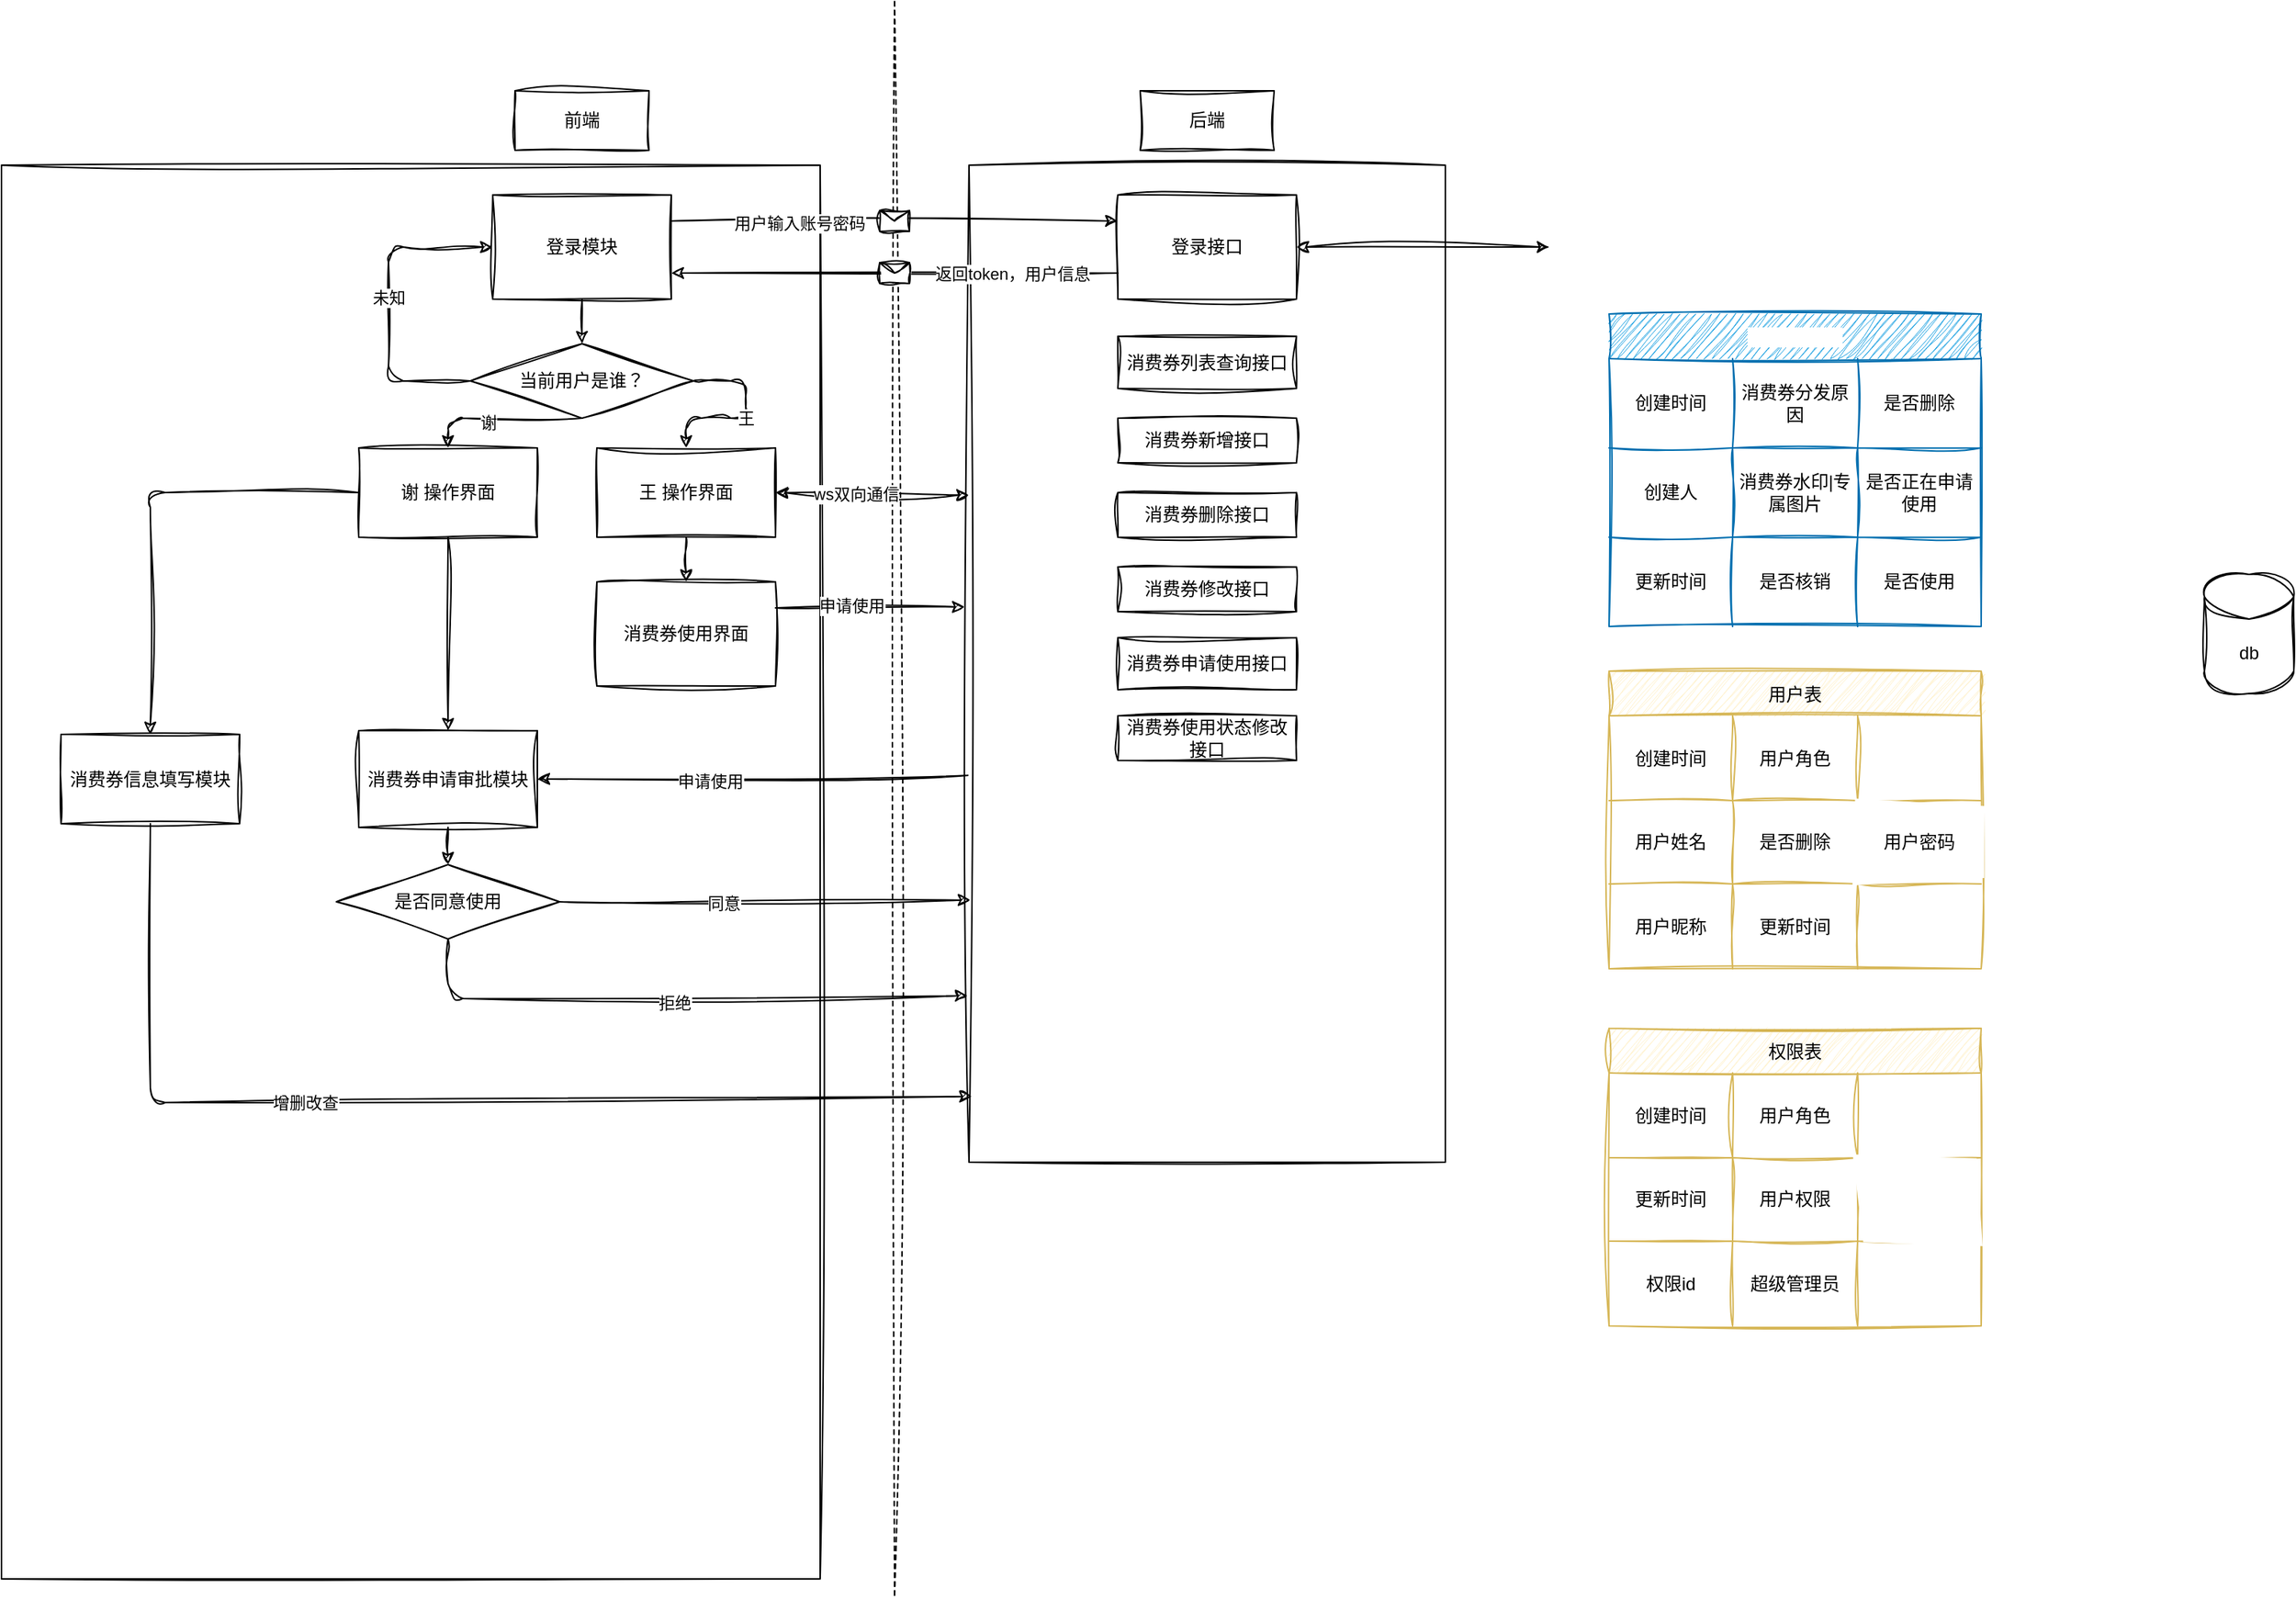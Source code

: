 <mxfile>
    <diagram id="ZkHXTnjfa1Js3nJ25FPp" name="第 1 页">
        <mxGraphModel dx="1744" dy="1104" grid="1" gridSize="10" guides="1" tooltips="1" connect="1" arrows="1" fold="1" page="1" pageScale="1" pageWidth="827" pageHeight="1169" background="none" math="0" shadow="0">
            <root>
                <mxCell id="0"/>
                <mxCell id="1" parent="0"/>
                <mxCell id="2" value="前端" style="rounded=0;whiteSpace=wrap;html=1;sketch=1;curveFitting=1;jiggle=2;" parent="1" vertex="1">
                    <mxGeometry x="135" y="60" width="90" height="40" as="geometry"/>
                </mxCell>
                <mxCell id="3" value="后端" style="rounded=0;whiteSpace=wrap;html=1;sketch=1;curveFitting=1;jiggle=2;" parent="1" vertex="1">
                    <mxGeometry x="555" y="60" width="90" height="40" as="geometry"/>
                </mxCell>
                <mxCell id="4" value="" style="endArrow=none;dashed=1;html=1;sketch=1;curveFitting=1;jiggle=2;" parent="1" edge="1">
                    <mxGeometry width="50" height="50" relative="1" as="geometry">
                        <mxPoint x="390" y="1071" as="sourcePoint"/>
                        <mxPoint x="390" as="targetPoint"/>
                    </mxGeometry>
                </mxCell>
                <mxCell id="5" value="db" style="shape=cylinder3;whiteSpace=wrap;html=1;boundedLbl=1;backgroundOutline=1;size=15;sketch=1;curveFitting=1;jiggle=2;" parent="1" vertex="1">
                    <mxGeometry x="1270" y="385" width="60" height="80" as="geometry"/>
                </mxCell>
                <mxCell id="6" value="" style="rounded=0;whiteSpace=wrap;html=1;sketch=1;curveFitting=1;jiggle=2;" parent="1" vertex="1">
                    <mxGeometry x="-210" y="110" width="550" height="950" as="geometry"/>
                </mxCell>
                <mxCell id="80" style="edgeStyle=none;html=1;entryX=1;entryY=0.5;entryDx=0;entryDy=0;exitX=0;exitY=0.612;exitDx=0;exitDy=0;exitPerimeter=0;sketch=1;curveFitting=1;jiggle=2;" parent="1" source="7" target="37" edge="1">
                    <mxGeometry relative="1" as="geometry">
                        <mxPoint x="440" y="473" as="sourcePoint"/>
                    </mxGeometry>
                </mxCell>
                <mxCell id="81" value="申请使用" style="edgeLabel;html=1;align=center;verticalAlign=middle;resizable=0;points=[];sketch=1;curveFitting=1;jiggle=2;" parent="80" vertex="1" connectable="0">
                    <mxGeometry x="0.2" y="2" relative="1" as="geometry">
                        <mxPoint as="offset"/>
                    </mxGeometry>
                </mxCell>
                <mxCell id="7" value="" style="rounded=0;whiteSpace=wrap;html=1;sketch=1;curveFitting=1;jiggle=2;" parent="1" vertex="1">
                    <mxGeometry x="440" y="110" width="320" height="670" as="geometry"/>
                </mxCell>
                <mxCell id="9" value="登录接口" style="rounded=0;whiteSpace=wrap;html=1;sketch=1;curveFitting=1;jiggle=2;" parent="1" vertex="1">
                    <mxGeometry x="540" y="130" width="120" height="70" as="geometry"/>
                </mxCell>
                <mxCell id="18" value="" style="edgeStyle=none;html=1;sketch=1;curveFitting=1;jiggle=2;" parent="1" source="10" target="17" edge="1">
                    <mxGeometry relative="1" as="geometry"/>
                </mxCell>
                <mxCell id="10" value="登录模块" style="rounded=0;whiteSpace=wrap;html=1;sketch=1;curveFitting=1;jiggle=2;" parent="1" vertex="1">
                    <mxGeometry x="120" y="130" width="120" height="70" as="geometry"/>
                </mxCell>
                <mxCell id="29" style="edgeStyle=none;html=1;exitX=0;exitY=0.5;exitDx=0;exitDy=0;entryX=0;entryY=0.5;entryDx=0;entryDy=0;sketch=1;curveFitting=1;jiggle=2;" parent="1" source="17" target="10" edge="1">
                    <mxGeometry relative="1" as="geometry">
                        <Array as="points">
                            <mxPoint x="50" y="255"/>
                            <mxPoint x="50" y="165"/>
                        </Array>
                    </mxGeometry>
                </mxCell>
                <mxCell id="34" value="未知" style="edgeLabel;html=1;align=center;verticalAlign=middle;resizable=0;points=[];sketch=1;curveFitting=1;jiggle=2;" parent="29" vertex="1" connectable="0">
                    <mxGeometry x="0.033" relative="1" as="geometry">
                        <mxPoint as="offset"/>
                    </mxGeometry>
                </mxCell>
                <mxCell id="32" style="edgeStyle=none;html=1;exitX=0.5;exitY=1;exitDx=0;exitDy=0;entryX=0.5;entryY=0;entryDx=0;entryDy=0;sketch=1;curveFitting=1;jiggle=2;" parent="1" source="17" target="30" edge="1">
                    <mxGeometry relative="1" as="geometry">
                        <Array as="points">
                            <mxPoint x="90" y="280"/>
                        </Array>
                    </mxGeometry>
                </mxCell>
                <mxCell id="36" value="谢" style="edgeLabel;html=1;align=center;verticalAlign=middle;resizable=0;points=[];sketch=1;curveFitting=1;jiggle=2;" parent="32" vertex="1" connectable="0">
                    <mxGeometry x="0.145" y="3" relative="1" as="geometry">
                        <mxPoint as="offset"/>
                    </mxGeometry>
                </mxCell>
                <mxCell id="35" value="王" style="edgeStyle=none;html=1;exitX=1;exitY=0.5;exitDx=0;exitDy=0;entryX=0.5;entryY=0;entryDx=0;entryDy=0;sketch=1;curveFitting=1;jiggle=2;" parent="1" source="17" target="31" edge="1">
                    <mxGeometry relative="1" as="geometry">
                        <Array as="points">
                            <mxPoint x="290" y="255"/>
                            <mxPoint x="290" y="280"/>
                            <mxPoint x="250" y="280"/>
                        </Array>
                    </mxGeometry>
                </mxCell>
                <mxCell id="17" value="当前用户是谁？" style="rhombus;whiteSpace=wrap;html=1;sketch=1;curveFitting=1;jiggle=2;" parent="1" vertex="1">
                    <mxGeometry x="105" y="230" width="150" height="50" as="geometry"/>
                </mxCell>
                <mxCell id="23" value="" style="endArrow=classic;html=1;exitX=1;exitY=0.25;exitDx=0;exitDy=0;entryX=0;entryY=0.25;entryDx=0;entryDy=0;sketch=1;curveFitting=1;jiggle=2;" parent="1" source="10" target="9" edge="1">
                    <mxGeometry relative="1" as="geometry">
                        <mxPoint x="360" y="380" as="sourcePoint"/>
                        <mxPoint x="460" y="380" as="targetPoint"/>
                    </mxGeometry>
                </mxCell>
                <mxCell id="24" value="" style="shape=message;html=1;outlineConnect=0;sketch=1;curveFitting=1;jiggle=2;" parent="23" vertex="1">
                    <mxGeometry width="20" height="14" relative="1" as="geometry">
                        <mxPoint x="-10" y="-7" as="offset"/>
                    </mxGeometry>
                </mxCell>
                <mxCell id="25" value="用户输入账号密码" style="edgeLabel;html=1;align=center;verticalAlign=middle;resizable=0;points=[];sketch=1;curveFitting=1;jiggle=2;" parent="23" vertex="1" connectable="0">
                    <mxGeometry x="-0.427" relative="1" as="geometry">
                        <mxPoint y="1" as="offset"/>
                    </mxGeometry>
                </mxCell>
                <mxCell id="26" value="" style="endArrow=classic;html=1;exitX=0;exitY=0.75;exitDx=0;exitDy=0;entryX=1;entryY=0.75;entryDx=0;entryDy=0;sketch=1;curveFitting=1;jiggle=2;" parent="1" source="9" target="10" edge="1">
                    <mxGeometry relative="1" as="geometry">
                        <mxPoint x="360" y="380" as="sourcePoint"/>
                        <mxPoint x="460" y="380" as="targetPoint"/>
                    </mxGeometry>
                </mxCell>
                <mxCell id="27" value="" style="shape=message;html=1;outlineConnect=0;sketch=1;curveFitting=1;jiggle=2;" parent="26" vertex="1">
                    <mxGeometry width="20" height="14" relative="1" as="geometry">
                        <mxPoint x="-10" y="-7" as="offset"/>
                    </mxGeometry>
                </mxCell>
                <mxCell id="28" value="返回token，用户信息" style="edgeLabel;html=1;align=center;verticalAlign=middle;resizable=0;points=[];sketch=1;curveFitting=1;jiggle=2;" parent="26" vertex="1" connectable="0">
                    <mxGeometry x="-0.527" relative="1" as="geometry">
                        <mxPoint as="offset"/>
                    </mxGeometry>
                </mxCell>
                <mxCell id="38" style="edgeStyle=none;html=1;exitX=0.5;exitY=1;exitDx=0;exitDy=0;entryX=0.5;entryY=0;entryDx=0;entryDy=0;sketch=1;curveFitting=1;jiggle=2;" parent="1" source="30" target="37" edge="1">
                    <mxGeometry relative="1" as="geometry"/>
                </mxCell>
                <mxCell id="93" style="edgeStyle=none;html=1;exitX=0;exitY=0.5;exitDx=0;exitDy=0;entryX=0.5;entryY=0;entryDx=0;entryDy=0;sketch=1;curveFitting=1;jiggle=2;" parent="1" source="30" target="92" edge="1">
                    <mxGeometry relative="1" as="geometry">
                        <Array as="points">
                            <mxPoint x="-110" y="330"/>
                        </Array>
                    </mxGeometry>
                </mxCell>
                <mxCell id="30" value="谢 操作界面" style="rounded=0;whiteSpace=wrap;html=1;sketch=1;curveFitting=1;jiggle=2;" parent="1" vertex="1">
                    <mxGeometry x="30" y="300" width="120" height="60" as="geometry"/>
                </mxCell>
                <mxCell id="45" style="edgeStyle=none;html=1;exitX=0.5;exitY=1;exitDx=0;exitDy=0;entryX=0.5;entryY=0;entryDx=0;entryDy=0;sketch=1;curveFitting=1;jiggle=2;" parent="1" source="31" target="44" edge="1">
                    <mxGeometry relative="1" as="geometry"/>
                </mxCell>
                <mxCell id="31" value="王 操作界面" style="rounded=0;whiteSpace=wrap;html=1;sketch=1;curveFitting=1;jiggle=2;" parent="1" vertex="1">
                    <mxGeometry x="190" y="300" width="120" height="60" as="geometry"/>
                </mxCell>
                <mxCell id="85" value="" style="edgeStyle=none;html=1;sketch=1;curveFitting=1;jiggle=2;" parent="1" source="37" edge="1">
                    <mxGeometry relative="1" as="geometry">
                        <mxPoint x="90" y="580" as="targetPoint"/>
                    </mxGeometry>
                </mxCell>
                <mxCell id="37" value="消费券申请审批模块" style="rounded=0;whiteSpace=wrap;html=1;sketch=1;curveFitting=1;jiggle=2;" parent="1" vertex="1">
                    <mxGeometry x="30" y="490" width="120" height="65" as="geometry"/>
                </mxCell>
                <mxCell id="39" value="消费券新增接口&lt;span style=&quot;color: rgba(0, 0, 0, 0); font-family: monospace; font-size: 0px; text-align: start;&quot;&gt;%3CmxGraphModel%3E%3Croot%3E%3CmxCell%20id%3D%220%22%2F%3E%3CmxCell%20id%3D%221%22%20parent%3D%220%22%2F%3E%3CmxCell%20id%3D%222%22%20value%3D%22%E5%BD%93%E5%89%8D%E7%94%A8%E6%88%B7%E6%98%AF%E8%B0%81%EF%BC%9F%22%20style%3D%22rhombus%3BwhiteSpace%3Dwrap%3Bhtml%3D1%3B%22%20vertex%3D%221%22%20parent%3D%221%22%3E%3CmxGeometry%20x%3D%22105%22%20y%3D%22230%22%20width%3D%22150%22%20height%3D%2250%22%20as%3D%22geometry%22%2F%3E%3C%2FmxCell%3E%3C%2Froot%3E%3C%2FmxGraphModel%3E&lt;/span&gt;" style="rounded=0;whiteSpace=wrap;html=1;sketch=1;curveFitting=1;jiggle=2;" parent="1" vertex="1">
                    <mxGeometry x="540" y="280" width="120" height="30" as="geometry"/>
                </mxCell>
                <mxCell id="43" value="" style="endArrow=classic;startArrow=classic;html=1;exitX=1;exitY=0.5;exitDx=0;exitDy=0;sketch=1;curveFitting=1;jiggle=2;" parent="1" source="9" edge="1">
                    <mxGeometry width="50" height="50" relative="1" as="geometry">
                        <mxPoint x="730" y="180" as="sourcePoint"/>
                        <mxPoint x="830" y="165" as="targetPoint"/>
                    </mxGeometry>
                </mxCell>
                <mxCell id="78" style="edgeStyle=none;html=1;exitX=1;exitY=0.25;exitDx=0;exitDy=0;entryX=-0.009;entryY=0.443;entryDx=0;entryDy=0;entryPerimeter=0;sketch=1;curveFitting=1;jiggle=2;" parent="1" source="44" target="7" edge="1">
                    <mxGeometry relative="1" as="geometry"/>
                </mxCell>
                <mxCell id="79" value="申请使用" style="edgeLabel;html=1;align=center;verticalAlign=middle;resizable=0;points=[];sketch=1;curveFitting=1;jiggle=2;" parent="78" vertex="1" connectable="0">
                    <mxGeometry x="-0.198" y="1" relative="1" as="geometry">
                        <mxPoint as="offset"/>
                    </mxGeometry>
                </mxCell>
                <mxCell id="44" value="消费券使用界面" style="rounded=0;whiteSpace=wrap;html=1;sketch=1;curveFitting=1;jiggle=2;" parent="1" vertex="1">
                    <mxGeometry x="190" y="390" width="120" height="70" as="geometry"/>
                </mxCell>
                <mxCell id="46" value="消费券列表查询接口" style="rounded=0;whiteSpace=wrap;html=1;sketch=1;curveFitting=1;jiggle=2;" parent="1" vertex="1">
                    <mxGeometry x="540" y="225" width="120" height="35" as="geometry"/>
                </mxCell>
                <mxCell id="49" value="消费券list表" style="shape=table;startSize=30;container=1;collapsible=0;childLayout=tableLayout;fontStyle=0;align=center;labelPadding=0;sketch=1;curveFitting=1;jiggle=2;labelBackgroundColor=default;fillColor=#1ba1e2;fontColor=#ffffff;strokeColor=#006EAF;" parent="1" vertex="1">
                    <mxGeometry x="870" y="210" width="250" height="210" as="geometry"/>
                </mxCell>
                <mxCell id="50" value="" style="shape=tableRow;horizontal=0;startSize=0;swimlaneHead=0;swimlaneBody=0;top=0;left=0;bottom=0;right=0;collapsible=0;dropTarget=0;fillColor=none;points=[[0,0.5],[1,0.5]];portConstraint=eastwest;sketch=1;curveFitting=1;jiggle=2;fontStyle=0;align=center;" parent="49" vertex="1">
                    <mxGeometry y="30" width="250" height="60" as="geometry"/>
                </mxCell>
                <mxCell id="51" value="创建时间" style="shape=partialRectangle;html=1;whiteSpace=wrap;connectable=0;fillColor=none;top=0;left=0;bottom=0;right=0;overflow=hidden;sketch=1;curveFitting=1;jiggle=2;fontStyle=0;align=center;" parent="50" vertex="1">
                    <mxGeometry width="83" height="60" as="geometry">
                        <mxRectangle width="83" height="60" as="alternateBounds"/>
                    </mxGeometry>
                </mxCell>
                <mxCell id="52" value="消费券分发原因" style="shape=partialRectangle;html=1;whiteSpace=wrap;connectable=0;fillColor=none;top=0;left=0;bottom=0;right=0;overflow=hidden;sketch=1;curveFitting=1;jiggle=2;fontStyle=0;align=center;" parent="50" vertex="1">
                    <mxGeometry x="83" width="84" height="60" as="geometry">
                        <mxRectangle width="84" height="60" as="alternateBounds"/>
                    </mxGeometry>
                </mxCell>
                <mxCell id="53" value="是否删除" style="shape=partialRectangle;html=1;whiteSpace=wrap;connectable=0;fillColor=none;top=0;left=0;bottom=0;right=0;overflow=hidden;sketch=1;curveFitting=1;jiggle=2;fontStyle=0;align=center;" parent="50" vertex="1">
                    <mxGeometry x="167" width="83" height="60" as="geometry">
                        <mxRectangle width="83" height="60" as="alternateBounds"/>
                    </mxGeometry>
                </mxCell>
                <mxCell id="54" value="" style="shape=tableRow;horizontal=0;startSize=0;swimlaneHead=0;swimlaneBody=0;top=0;left=0;bottom=0;right=0;collapsible=0;dropTarget=0;fillColor=none;points=[[0,0.5],[1,0.5]];portConstraint=eastwest;sketch=1;curveFitting=1;jiggle=2;fontStyle=0;align=center;" parent="49" vertex="1">
                    <mxGeometry y="90" width="250" height="60" as="geometry"/>
                </mxCell>
                <mxCell id="55" value="创建人" style="shape=partialRectangle;html=1;whiteSpace=wrap;connectable=0;fillColor=none;top=0;left=0;bottom=0;right=0;overflow=hidden;sketch=1;curveFitting=1;jiggle=2;fontStyle=0;align=center;" parent="54" vertex="1">
                    <mxGeometry width="83" height="60" as="geometry">
                        <mxRectangle width="83" height="60" as="alternateBounds"/>
                    </mxGeometry>
                </mxCell>
                <mxCell id="56" value="消费券水印|专属图片" style="shape=partialRectangle;html=1;whiteSpace=wrap;connectable=0;fillColor=none;top=0;left=0;bottom=0;right=0;overflow=hidden;sketch=1;curveFitting=1;jiggle=2;fontStyle=0;align=center;" parent="54" vertex="1">
                    <mxGeometry x="83" width="84" height="60" as="geometry">
                        <mxRectangle width="84" height="60" as="alternateBounds"/>
                    </mxGeometry>
                </mxCell>
                <mxCell id="57" value="是否正在申请使用" style="shape=partialRectangle;html=1;whiteSpace=wrap;connectable=0;fillColor=none;top=0;left=0;bottom=0;right=0;overflow=hidden;sketch=1;curveFitting=1;jiggle=2;fontStyle=0;align=center;" parent="54" vertex="1">
                    <mxGeometry x="167" width="83" height="60" as="geometry">
                        <mxRectangle width="83" height="60" as="alternateBounds"/>
                    </mxGeometry>
                </mxCell>
                <mxCell id="58" value="" style="shape=tableRow;horizontal=0;startSize=0;swimlaneHead=0;swimlaneBody=0;top=0;left=0;bottom=0;right=0;collapsible=0;dropTarget=0;fillColor=none;points=[[0,0.5],[1,0.5]];portConstraint=eastwest;sketch=1;curveFitting=1;jiggle=2;fontStyle=0;align=center;" parent="49" vertex="1">
                    <mxGeometry y="150" width="250" height="60" as="geometry"/>
                </mxCell>
                <mxCell id="59" value="更新时间" style="shape=partialRectangle;html=1;whiteSpace=wrap;connectable=0;fillColor=none;top=0;left=0;bottom=0;right=0;overflow=hidden;sketch=1;curveFitting=1;jiggle=2;fontStyle=0;align=center;" parent="58" vertex="1">
                    <mxGeometry width="83" height="60" as="geometry">
                        <mxRectangle width="83" height="60" as="alternateBounds"/>
                    </mxGeometry>
                </mxCell>
                <mxCell id="60" value="是否核销" style="shape=partialRectangle;html=1;whiteSpace=wrap;connectable=0;fillColor=none;top=0;left=0;bottom=0;right=0;overflow=hidden;sketch=1;curveFitting=1;jiggle=2;fontStyle=0;align=center;" parent="58" vertex="1">
                    <mxGeometry x="83" width="84" height="60" as="geometry">
                        <mxRectangle width="84" height="60" as="alternateBounds"/>
                    </mxGeometry>
                </mxCell>
                <mxCell id="61" value="是否使用" style="shape=partialRectangle;html=1;whiteSpace=wrap;connectable=0;fillColor=none;top=0;left=0;bottom=0;right=0;overflow=hidden;sketch=1;curveFitting=1;jiggle=2;fontStyle=0;align=center;" parent="58" vertex="1">
                    <mxGeometry x="167" width="83" height="60" as="geometry">
                        <mxRectangle width="83" height="60" as="alternateBounds"/>
                    </mxGeometry>
                </mxCell>
                <mxCell id="62" value="用户表" style="shape=table;startSize=30;container=1;collapsible=0;childLayout=tableLayout;fontStyle=0;align=center;sketch=1;curveFitting=1;jiggle=2;fillColor=#fff2cc;strokeColor=#d6b656;" parent="1" vertex="1">
                    <mxGeometry x="870" y="450" width="250" height="200" as="geometry"/>
                </mxCell>
                <mxCell id="63" value="" style="shape=tableRow;horizontal=0;startSize=0;swimlaneHead=0;swimlaneBody=0;top=0;left=0;bottom=0;right=0;collapsible=0;dropTarget=0;fillColor=none;points=[[0,0.5],[1,0.5]];portConstraint=eastwest;sketch=1;curveFitting=1;jiggle=2;fontStyle=0;align=center;" parent="62" vertex="1">
                    <mxGeometry y="30" width="250" height="57" as="geometry"/>
                </mxCell>
                <mxCell id="64" value="创建时间" style="shape=partialRectangle;html=1;whiteSpace=wrap;connectable=0;fillColor=none;top=0;left=0;bottom=0;right=0;overflow=hidden;sketch=1;curveFitting=1;jiggle=2;fontStyle=0;align=center;" parent="63" vertex="1">
                    <mxGeometry width="83" height="57" as="geometry">
                        <mxRectangle width="83" height="57" as="alternateBounds"/>
                    </mxGeometry>
                </mxCell>
                <mxCell id="65" value="用户角色" style="shape=partialRectangle;html=1;whiteSpace=wrap;connectable=0;fillColor=none;top=0;left=0;bottom=0;right=0;overflow=hidden;sketch=1;curveFitting=1;jiggle=2;fontStyle=0;align=center;" parent="63" vertex="1">
                    <mxGeometry x="83" width="84" height="57" as="geometry">
                        <mxRectangle width="84" height="57" as="alternateBounds"/>
                    </mxGeometry>
                </mxCell>
                <mxCell id="66" value="" style="shape=partialRectangle;html=1;whiteSpace=wrap;connectable=0;fillColor=none;top=0;left=0;bottom=0;right=0;overflow=hidden;sketch=1;curveFitting=1;jiggle=2;fontStyle=0;align=center;" parent="63" vertex="1">
                    <mxGeometry x="167" width="83" height="57" as="geometry">
                        <mxRectangle width="83" height="57" as="alternateBounds"/>
                    </mxGeometry>
                </mxCell>
                <mxCell id="67" value="" style="shape=tableRow;horizontal=0;startSize=0;swimlaneHead=0;swimlaneBody=0;top=0;left=0;bottom=0;right=0;collapsible=0;dropTarget=0;fillColor=none;points=[[0,0.5],[1,0.5]];portConstraint=eastwest;sketch=1;curveFitting=1;jiggle=2;fontStyle=0;align=center;" parent="62" vertex="1">
                    <mxGeometry y="87" width="250" height="56" as="geometry"/>
                </mxCell>
                <mxCell id="68" value="用户姓名" style="shape=partialRectangle;html=1;whiteSpace=wrap;connectable=0;fillColor=none;top=0;left=0;bottom=0;right=0;overflow=hidden;sketch=1;curveFitting=1;jiggle=2;fontStyle=0;align=center;" parent="67" vertex="1">
                    <mxGeometry width="83" height="56" as="geometry">
                        <mxRectangle width="83" height="56" as="alternateBounds"/>
                    </mxGeometry>
                </mxCell>
                <mxCell id="69" value="是否删除" style="shape=partialRectangle;html=1;whiteSpace=wrap;connectable=0;fillColor=none;top=0;left=0;bottom=0;right=0;overflow=hidden;sketch=1;curveFitting=1;jiggle=2;fontStyle=0;align=center;" parent="67" vertex="1">
                    <mxGeometry x="83" width="84" height="56" as="geometry">
                        <mxRectangle width="84" height="56" as="alternateBounds"/>
                    </mxGeometry>
                </mxCell>
                <mxCell id="70" value="用户密码" style="shape=partialRectangle;html=1;whiteSpace=wrap;connectable=0;top=0;left=0;bottom=0;right=0;overflow=hidden;sketch=1;curveFitting=1;jiggle=2;fontStyle=0;align=center;" parent="67" vertex="1">
                    <mxGeometry x="167" width="83" height="56" as="geometry">
                        <mxRectangle width="83" height="56" as="alternateBounds"/>
                    </mxGeometry>
                </mxCell>
                <mxCell id="71" value="" style="shape=tableRow;horizontal=0;startSize=0;swimlaneHead=0;swimlaneBody=0;top=0;left=0;bottom=0;right=0;collapsible=0;dropTarget=0;fillColor=none;points=[[0,0.5],[1,0.5]];portConstraint=eastwest;sketch=1;curveFitting=1;jiggle=2;fontStyle=0;align=center;" parent="62" vertex="1">
                    <mxGeometry y="143" width="250" height="57" as="geometry"/>
                </mxCell>
                <mxCell id="72" value="用户昵称" style="shape=partialRectangle;html=1;whiteSpace=wrap;connectable=0;fillColor=none;top=0;left=0;bottom=0;right=0;overflow=hidden;sketch=1;curveFitting=1;jiggle=2;fontStyle=0;align=center;" parent="71" vertex="1">
                    <mxGeometry width="83" height="57" as="geometry">
                        <mxRectangle width="83" height="57" as="alternateBounds"/>
                    </mxGeometry>
                </mxCell>
                <mxCell id="73" value="更新时间" style="shape=partialRectangle;html=1;whiteSpace=wrap;connectable=0;fillColor=none;top=0;left=0;bottom=0;right=0;overflow=hidden;sketch=1;curveFitting=1;jiggle=2;fontStyle=0;align=center;" parent="71" vertex="1">
                    <mxGeometry x="83" width="84" height="57" as="geometry">
                        <mxRectangle width="84" height="57" as="alternateBounds"/>
                    </mxGeometry>
                </mxCell>
                <mxCell id="74" value="" style="shape=partialRectangle;html=1;whiteSpace=wrap;connectable=0;fillColor=none;top=0;left=0;bottom=0;right=0;overflow=hidden;sketch=1;curveFitting=1;jiggle=2;fontStyle=0;align=center;" parent="71" vertex="1">
                    <mxGeometry x="167" width="83" height="57" as="geometry">
                        <mxRectangle width="83" height="57" as="alternateBounds"/>
                    </mxGeometry>
                </mxCell>
                <mxCell id="88" style="edgeStyle=none;html=1;exitX=1;exitY=0.5;exitDx=0;exitDy=0;entryX=0.003;entryY=0.737;entryDx=0;entryDy=0;entryPerimeter=0;sketch=1;curveFitting=1;jiggle=2;" parent="1" source="86" target="7" edge="1">
                    <mxGeometry relative="1" as="geometry"/>
                </mxCell>
                <mxCell id="89" value="同意" style="edgeLabel;html=1;align=center;verticalAlign=middle;resizable=0;points=[];sketch=1;curveFitting=1;jiggle=2;" parent="88" vertex="1" connectable="0">
                    <mxGeometry x="-0.203" y="-1" relative="1" as="geometry">
                        <mxPoint as="offset"/>
                    </mxGeometry>
                </mxCell>
                <mxCell id="90" style="edgeStyle=none;html=1;exitX=0.5;exitY=1;exitDx=0;exitDy=0;entryX=-0.003;entryY=0.833;entryDx=0;entryDy=0;entryPerimeter=0;sketch=1;curveFitting=1;jiggle=2;" parent="1" source="86" target="7" edge="1">
                    <mxGeometry relative="1" as="geometry">
                        <Array as="points">
                            <mxPoint x="90" y="670"/>
                        </Array>
                    </mxGeometry>
                </mxCell>
                <mxCell id="91" value="拒绝" style="edgeLabel;html=1;align=center;verticalAlign=middle;resizable=0;points=[];sketch=1;curveFitting=1;jiggle=2;" parent="90" vertex="1" connectable="0">
                    <mxGeometry x="-0.013" y="-4" relative="1" as="geometry">
                        <mxPoint as="offset"/>
                    </mxGeometry>
                </mxCell>
                <mxCell id="86" value="是否同意使用" style="rhombus;whiteSpace=wrap;html=1;sketch=1;curveFitting=1;jiggle=2;" parent="1" vertex="1">
                    <mxGeometry x="15" y="580" width="150" height="50" as="geometry"/>
                </mxCell>
                <mxCell id="95" style="edgeStyle=none;html=1;exitX=0.5;exitY=1;exitDx=0;exitDy=0;entryX=0.006;entryY=0.934;entryDx=0;entryDy=0;entryPerimeter=0;sketch=1;curveFitting=1;jiggle=2;" parent="1" source="92" target="7" edge="1">
                    <mxGeometry relative="1" as="geometry">
                        <Array as="points">
                            <mxPoint x="-110" y="740"/>
                        </Array>
                    </mxGeometry>
                </mxCell>
                <mxCell id="101" value="增删改查" style="edgeLabel;html=1;align=center;verticalAlign=middle;resizable=0;points=[];sketch=1;curveFitting=1;jiggle=2;" parent="95" vertex="1" connectable="0">
                    <mxGeometry x="-0.212" y="-1" relative="1" as="geometry">
                        <mxPoint as="offset"/>
                    </mxGeometry>
                </mxCell>
                <mxCell id="92" value="消费券信息填写模块" style="rounded=0;whiteSpace=wrap;html=1;sketch=1;curveFitting=1;jiggle=2;" parent="1" vertex="1">
                    <mxGeometry x="-170" y="492.5" width="120" height="60" as="geometry"/>
                </mxCell>
                <mxCell id="96" value="消费券删除接口" style="rounded=0;whiteSpace=wrap;html=1;sketch=1;curveFitting=1;jiggle=2;" parent="1" vertex="1">
                    <mxGeometry x="540" y="330" width="120" height="30" as="geometry"/>
                </mxCell>
                <mxCell id="97" value="消费券修改接口" style="rounded=0;whiteSpace=wrap;html=1;sketch=1;curveFitting=1;jiggle=2;" parent="1" vertex="1">
                    <mxGeometry x="540" y="380" width="120" height="30" as="geometry"/>
                </mxCell>
                <mxCell id="98" value="消费券申请使用接口" style="rounded=0;whiteSpace=wrap;html=1;sketch=1;curveFitting=1;jiggle=2;" parent="1" vertex="1">
                    <mxGeometry x="540" y="427.5" width="120" height="35" as="geometry"/>
                </mxCell>
                <mxCell id="99" value="消费券使用状态修改接口" style="rounded=0;whiteSpace=wrap;html=1;sketch=1;curveFitting=1;jiggle=2;" parent="1" vertex="1">
                    <mxGeometry x="540" y="480" width="120" height="30" as="geometry"/>
                </mxCell>
                <mxCell id="104" value="" style="endArrow=classic;startArrow=classic;html=1;exitX=1;exitY=0.5;exitDx=0;exitDy=0;entryX=0;entryY=0.331;entryDx=0;entryDy=0;entryPerimeter=0;sketch=1;curveFitting=1;jiggle=2;" parent="1" source="31" target="7" edge="1">
                    <mxGeometry width="50" height="50" relative="1" as="geometry">
                        <mxPoint x="360" y="520" as="sourcePoint"/>
                        <mxPoint x="410" y="470" as="targetPoint"/>
                    </mxGeometry>
                </mxCell>
                <mxCell id="105" value="ws双向通信" style="edgeLabel;html=1;align=center;verticalAlign=middle;resizable=0;points=[];sketch=1;curveFitting=1;jiggle=2;" parent="104" vertex="1" connectable="0">
                    <mxGeometry x="-0.169" relative="1" as="geometry">
                        <mxPoint as="offset"/>
                    </mxGeometry>
                </mxCell>
                <mxCell id="106" value="权限表" style="shape=table;startSize=30;container=1;collapsible=0;childLayout=tableLayout;fontStyle=0;align=center;sketch=1;curveFitting=1;jiggle=2;fillColor=#fff2cc;strokeColor=#d6b656;" parent="1" vertex="1">
                    <mxGeometry x="870" y="690" width="250" height="200" as="geometry"/>
                </mxCell>
                <mxCell id="107" value="" style="shape=tableRow;horizontal=0;startSize=0;swimlaneHead=0;swimlaneBody=0;top=0;left=0;bottom=0;right=0;collapsible=0;dropTarget=0;fillColor=none;points=[[0,0.5],[1,0.5]];portConstraint=eastwest;sketch=1;curveFitting=1;jiggle=2;fontStyle=0;align=center;" parent="106" vertex="1">
                    <mxGeometry y="30" width="250" height="57" as="geometry"/>
                </mxCell>
                <mxCell id="108" value="创建时间" style="shape=partialRectangle;html=1;whiteSpace=wrap;connectable=0;fillColor=none;top=0;left=0;bottom=0;right=0;overflow=hidden;sketch=1;curveFitting=1;jiggle=2;fontStyle=0;align=center;" parent="107" vertex="1">
                    <mxGeometry width="83" height="57" as="geometry">
                        <mxRectangle width="83" height="57" as="alternateBounds"/>
                    </mxGeometry>
                </mxCell>
                <mxCell id="109" value="用户角色" style="shape=partialRectangle;html=1;whiteSpace=wrap;connectable=0;fillColor=none;top=0;left=0;bottom=0;right=0;overflow=hidden;sketch=1;curveFitting=1;jiggle=2;fontStyle=0;align=center;" parent="107" vertex="1">
                    <mxGeometry x="83" width="84" height="57" as="geometry">
                        <mxRectangle width="84" height="57" as="alternateBounds"/>
                    </mxGeometry>
                </mxCell>
                <mxCell id="110" value="" style="shape=partialRectangle;html=1;whiteSpace=wrap;connectable=0;fillColor=none;top=0;left=0;bottom=0;right=0;overflow=hidden;sketch=1;curveFitting=1;jiggle=2;fontStyle=0;align=center;" parent="107" vertex="1">
                    <mxGeometry x="167" width="83" height="57" as="geometry">
                        <mxRectangle width="83" height="57" as="alternateBounds"/>
                    </mxGeometry>
                </mxCell>
                <mxCell id="111" value="" style="shape=tableRow;horizontal=0;startSize=0;swimlaneHead=0;swimlaneBody=0;top=0;left=0;bottom=0;right=0;collapsible=0;dropTarget=0;fillColor=none;points=[[0,0.5],[1,0.5]];portConstraint=eastwest;sketch=1;curveFitting=1;jiggle=2;fontStyle=0;align=center;" parent="106" vertex="1">
                    <mxGeometry y="87" width="250" height="56" as="geometry"/>
                </mxCell>
                <mxCell id="112" value="更新时间" style="shape=partialRectangle;html=1;whiteSpace=wrap;connectable=0;fillColor=none;top=0;left=0;bottom=0;right=0;overflow=hidden;sketch=1;curveFitting=1;jiggle=2;fontStyle=0;align=center;" parent="111" vertex="1">
                    <mxGeometry width="83" height="56" as="geometry">
                        <mxRectangle width="83" height="56" as="alternateBounds"/>
                    </mxGeometry>
                </mxCell>
                <mxCell id="113" value="用户权限" style="shape=partialRectangle;html=1;whiteSpace=wrap;connectable=0;fillColor=none;top=0;left=0;bottom=0;right=0;overflow=hidden;sketch=1;curveFitting=1;jiggle=2;fontStyle=0;align=center;" parent="111" vertex="1">
                    <mxGeometry x="83" width="84" height="56" as="geometry">
                        <mxRectangle width="84" height="56" as="alternateBounds"/>
                    </mxGeometry>
                </mxCell>
                <mxCell id="114" value="" style="shape=partialRectangle;html=1;whiteSpace=wrap;connectable=0;top=0;left=0;bottom=0;right=0;overflow=hidden;sketch=1;curveFitting=1;jiggle=2;fontStyle=0;align=center;" parent="111" vertex="1">
                    <mxGeometry x="167" width="83" height="56" as="geometry">
                        <mxRectangle width="83" height="56" as="alternateBounds"/>
                    </mxGeometry>
                </mxCell>
                <mxCell id="115" value="" style="shape=tableRow;horizontal=0;startSize=0;swimlaneHead=0;swimlaneBody=0;top=0;left=0;bottom=0;right=0;collapsible=0;dropTarget=0;fillColor=none;points=[[0,0.5],[1,0.5]];portConstraint=eastwest;sketch=1;curveFitting=1;jiggle=2;fontStyle=0;align=center;" parent="106" vertex="1">
                    <mxGeometry y="143" width="250" height="57" as="geometry"/>
                </mxCell>
                <mxCell id="116" value="权限id" style="shape=partialRectangle;html=1;whiteSpace=wrap;connectable=0;fillColor=none;top=0;left=0;bottom=0;right=0;overflow=hidden;sketch=1;curveFitting=1;jiggle=2;fontStyle=0;align=center;" parent="115" vertex="1">
                    <mxGeometry width="83" height="57" as="geometry">
                        <mxRectangle width="83" height="57" as="alternateBounds"/>
                    </mxGeometry>
                </mxCell>
                <mxCell id="117" value="超级管理员" style="shape=partialRectangle;html=1;whiteSpace=wrap;connectable=0;fillColor=none;top=0;left=0;bottom=0;right=0;overflow=hidden;sketch=1;curveFitting=1;jiggle=2;fontStyle=0;align=center;" parent="115" vertex="1">
                    <mxGeometry x="83" width="84" height="57" as="geometry">
                        <mxRectangle width="84" height="57" as="alternateBounds"/>
                    </mxGeometry>
                </mxCell>
                <mxCell id="118" value="" style="shape=partialRectangle;html=1;whiteSpace=wrap;connectable=0;fillColor=none;top=0;left=0;bottom=0;right=0;overflow=hidden;sketch=1;curveFitting=1;jiggle=2;fontStyle=0;align=center;" parent="115" vertex="1">
                    <mxGeometry x="167" width="83" height="57" as="geometry">
                        <mxRectangle width="83" height="57" as="alternateBounds"/>
                    </mxGeometry>
                </mxCell>
            </root>
        </mxGraphModel>
    </diagram>
</mxfile>